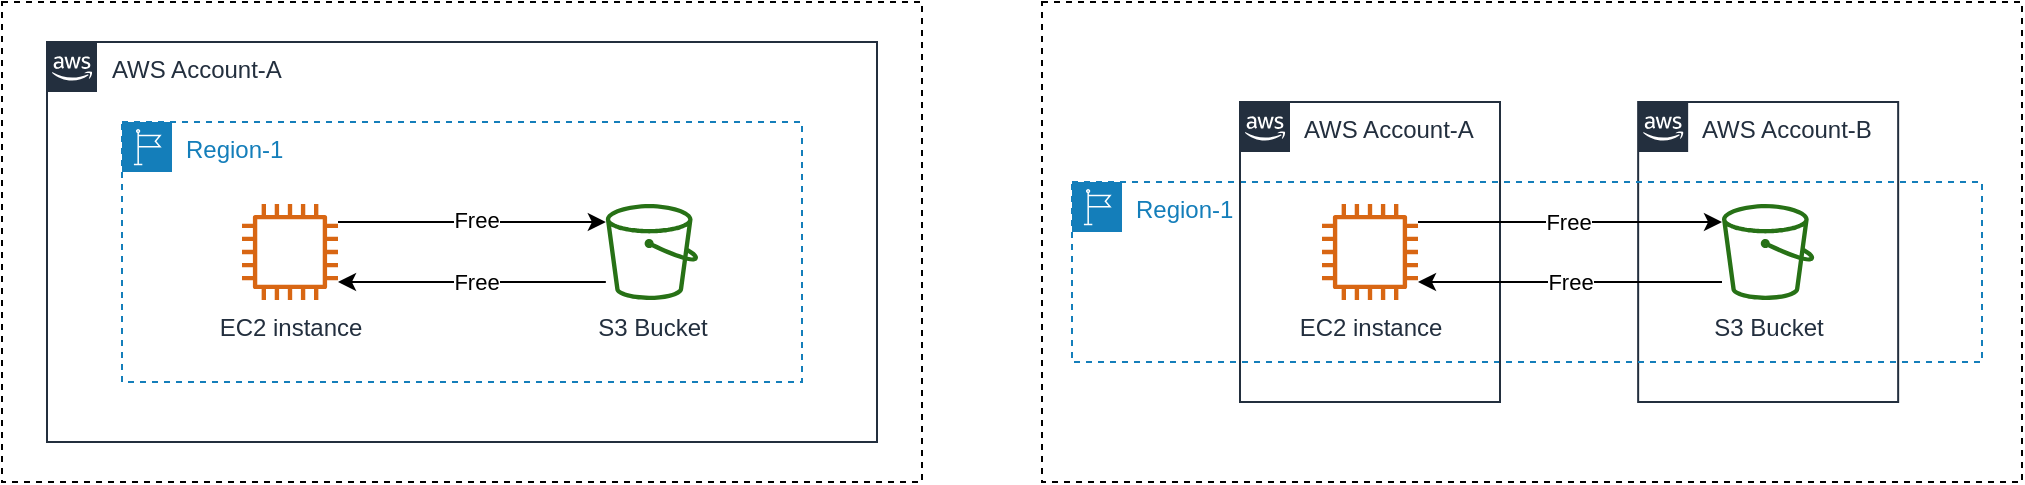 <mxfile version="14.5.1" type="device"><diagram id="BNCVFGk_G13l_XNPL2ZK" name="第 1 页"><mxGraphModel dx="946" dy="680" grid="1" gridSize="10" guides="1" tooltips="1" connect="1" arrows="1" fold="1" page="1" pageScale="1" pageWidth="827" pageHeight="1169" math="0" shadow="0"><root><mxCell id="0"/><mxCell id="1" parent="0"/><mxCell id="h_Xuqf0aczpf2XHotRX4-21" value="" style="rounded=0;whiteSpace=wrap;html=1;fillColor=none;dashed=1;" vertex="1" parent="1"><mxGeometry x="610" y="70" width="490" height="240" as="geometry"/></mxCell><mxCell id="h_Xuqf0aczpf2XHotRX4-15" value="AWS Account-B" style="points=[[0,0],[0.25,0],[0.5,0],[0.75,0],[1,0],[1,0.25],[1,0.5],[1,0.75],[1,1],[0.75,1],[0.5,1],[0.25,1],[0,1],[0,0.75],[0,0.5],[0,0.25]];outlineConnect=0;gradientColor=none;html=1;whiteSpace=wrap;fontSize=12;fontStyle=0;shape=mxgraph.aws4.group;grIcon=mxgraph.aws4.group_aws_cloud_alt;strokeColor=#232F3E;fillColor=none;verticalAlign=top;align=left;spacingLeft=30;fontColor=#232F3E;dashed=0;" vertex="1" parent="1"><mxGeometry x="908.08" y="120" width="130" height="150" as="geometry"/></mxCell><mxCell id="h_Xuqf0aczpf2XHotRX4-9" value="" style="rounded=0;whiteSpace=wrap;html=1;fillColor=none;dashed=1;" vertex="1" parent="1"><mxGeometry x="90" y="70" width="460" height="240" as="geometry"/></mxCell><mxCell id="h_Xuqf0aczpf2XHotRX4-1" value="AWS Account-A" style="points=[[0,0],[0.25,0],[0.5,0],[0.75,0],[1,0],[1,0.25],[1,0.5],[1,0.75],[1,1],[0.75,1],[0.5,1],[0.25,1],[0,1],[0,0.75],[0,0.5],[0,0.25]];outlineConnect=0;gradientColor=none;html=1;whiteSpace=wrap;fontSize=12;fontStyle=0;shape=mxgraph.aws4.group;grIcon=mxgraph.aws4.group_aws_cloud_alt;strokeColor=#232F3E;fillColor=none;verticalAlign=top;align=left;spacingLeft=30;fontColor=#232F3E;dashed=0;" vertex="1" parent="1"><mxGeometry x="112.5" y="90" width="415" height="200" as="geometry"/></mxCell><mxCell id="h_Xuqf0aczpf2XHotRX4-2" value="Region-1" style="points=[[0,0],[0.25,0],[0.5,0],[0.75,0],[1,0],[1,0.25],[1,0.5],[1,0.75],[1,1],[0.75,1],[0.5,1],[0.25,1],[0,1],[0,0.75],[0,0.5],[0,0.25]];outlineConnect=0;gradientColor=none;html=1;whiteSpace=wrap;fontSize=12;fontStyle=0;shape=mxgraph.aws4.group;grIcon=mxgraph.aws4.group_region;strokeColor=#147EBA;fillColor=none;verticalAlign=top;align=left;spacingLeft=30;fontColor=#147EBA;dashed=1;" vertex="1" parent="1"><mxGeometry x="150" y="130" width="340" height="130" as="geometry"/></mxCell><mxCell id="h_Xuqf0aczpf2XHotRX4-5" style="edgeStyle=orthogonalEdgeStyle;rounded=0;orthogonalLoop=1;jettySize=auto;html=1;" edge="1" parent="1" source="h_Xuqf0aczpf2XHotRX4-3" target="h_Xuqf0aczpf2XHotRX4-4"><mxGeometry relative="1" as="geometry"><Array as="points"><mxPoint x="340" y="180"/><mxPoint x="340" y="180"/></Array></mxGeometry></mxCell><mxCell id="h_Xuqf0aczpf2XHotRX4-7" value="Free" style="edgeLabel;html=1;align=center;verticalAlign=middle;resizable=0;points=[];" vertex="1" connectable="0" parent="h_Xuqf0aczpf2XHotRX4-5"><mxGeometry x="0.03" y="1" relative="1" as="geometry"><mxPoint as="offset"/></mxGeometry></mxCell><mxCell id="h_Xuqf0aczpf2XHotRX4-3" value="EC2 instance" style="outlineConnect=0;fontColor=#232F3E;gradientColor=none;fillColor=#D86613;strokeColor=none;dashed=0;verticalLabelPosition=bottom;verticalAlign=top;align=center;html=1;fontSize=12;fontStyle=0;aspect=fixed;pointerEvents=1;shape=mxgraph.aws4.instance2;" vertex="1" parent="1"><mxGeometry x="210" y="171" width="48" height="48" as="geometry"/></mxCell><mxCell id="h_Xuqf0aczpf2XHotRX4-6" style="edgeStyle=orthogonalEdgeStyle;rounded=0;orthogonalLoop=1;jettySize=auto;html=1;" edge="1" parent="1" source="h_Xuqf0aczpf2XHotRX4-4" target="h_Xuqf0aczpf2XHotRX4-3"><mxGeometry relative="1" as="geometry"><Array as="points"><mxPoint x="320" y="210"/><mxPoint x="320" y="210"/></Array></mxGeometry></mxCell><mxCell id="h_Xuqf0aczpf2XHotRX4-8" value="Free" style="edgeLabel;html=1;align=center;verticalAlign=middle;resizable=0;points=[];" vertex="1" connectable="0" parent="h_Xuqf0aczpf2XHotRX4-6"><mxGeometry x="-0.239" relative="1" as="geometry"><mxPoint x="-13.92" as="offset"/></mxGeometry></mxCell><mxCell id="h_Xuqf0aczpf2XHotRX4-4" value="S3 Bucket" style="outlineConnect=0;fontColor=#232F3E;gradientColor=none;fillColor=#277116;strokeColor=none;dashed=0;verticalLabelPosition=bottom;verticalAlign=top;align=center;html=1;fontSize=12;fontStyle=0;aspect=fixed;pointerEvents=1;shape=mxgraph.aws4.bucket;" vertex="1" parent="1"><mxGeometry x="391.92" y="171" width="46.15" height="48" as="geometry"/></mxCell><mxCell id="h_Xuqf0aczpf2XHotRX4-10" value="Region-1" style="points=[[0,0],[0.25,0],[0.5,0],[0.75,0],[1,0],[1,0.25],[1,0.5],[1,0.75],[1,1],[0.75,1],[0.5,1],[0.25,1],[0,1],[0,0.75],[0,0.5],[0,0.25]];outlineConnect=0;gradientColor=none;html=1;whiteSpace=wrap;fontSize=12;fontStyle=0;shape=mxgraph.aws4.group;grIcon=mxgraph.aws4.group_region;strokeColor=#147EBA;fillColor=none;verticalAlign=top;align=left;spacingLeft=30;fontColor=#147EBA;dashed=1;" vertex="1" parent="1"><mxGeometry x="625" y="160" width="455" height="90" as="geometry"/></mxCell><mxCell id="h_Xuqf0aczpf2XHotRX4-11" value="AWS Account-A" style="points=[[0,0],[0.25,0],[0.5,0],[0.75,0],[1,0],[1,0.25],[1,0.5],[1,0.75],[1,1],[0.75,1],[0.5,1],[0.25,1],[0,1],[0,0.75],[0,0.5],[0,0.25]];outlineConnect=0;gradientColor=none;html=1;whiteSpace=wrap;fontSize=12;fontStyle=0;shape=mxgraph.aws4.group;grIcon=mxgraph.aws4.group_aws_cloud_alt;strokeColor=#232F3E;fillColor=none;verticalAlign=top;align=left;spacingLeft=30;fontColor=#232F3E;dashed=0;" vertex="1" parent="1"><mxGeometry x="709" y="120" width="130" height="150" as="geometry"/></mxCell><mxCell id="h_Xuqf0aczpf2XHotRX4-17" style="edgeStyle=orthogonalEdgeStyle;rounded=0;orthogonalLoop=1;jettySize=auto;html=1;" edge="1" parent="1" source="h_Xuqf0aczpf2XHotRX4-13" target="h_Xuqf0aczpf2XHotRX4-14"><mxGeometry relative="1" as="geometry"><Array as="points"><mxPoint x="860" y="180"/><mxPoint x="860" y="180"/></Array></mxGeometry></mxCell><mxCell id="h_Xuqf0aczpf2XHotRX4-19" value="Free" style="edgeLabel;html=1;align=center;verticalAlign=middle;resizable=0;points=[];" vertex="1" connectable="0" parent="h_Xuqf0aczpf2XHotRX4-17"><mxGeometry x="-0.013" relative="1" as="geometry"><mxPoint as="offset"/></mxGeometry></mxCell><mxCell id="h_Xuqf0aczpf2XHotRX4-13" value="EC2 instance" style="outlineConnect=0;fontColor=#232F3E;gradientColor=none;fillColor=#D86613;strokeColor=none;dashed=0;verticalLabelPosition=bottom;verticalAlign=top;align=center;html=1;fontSize=12;fontStyle=0;aspect=fixed;pointerEvents=1;shape=mxgraph.aws4.instance2;" vertex="1" parent="1"><mxGeometry x="750" y="171" width="48" height="48" as="geometry"/></mxCell><mxCell id="h_Xuqf0aczpf2XHotRX4-18" style="edgeStyle=orthogonalEdgeStyle;rounded=0;orthogonalLoop=1;jettySize=auto;html=1;" edge="1" parent="1" source="h_Xuqf0aczpf2XHotRX4-14" target="h_Xuqf0aczpf2XHotRX4-13"><mxGeometry relative="1" as="geometry"><Array as="points"><mxPoint x="874" y="210"/><mxPoint x="874" y="210"/></Array></mxGeometry></mxCell><mxCell id="h_Xuqf0aczpf2XHotRX4-20" value="Free" style="edgeLabel;html=1;align=center;verticalAlign=middle;resizable=0;points=[];" vertex="1" connectable="0" parent="h_Xuqf0aczpf2XHotRX4-18"><mxGeometry x="0.013" relative="1" as="geometry"><mxPoint x="1" as="offset"/></mxGeometry></mxCell><mxCell id="h_Xuqf0aczpf2XHotRX4-14" value="S3 Bucket" style="outlineConnect=0;fontColor=#232F3E;gradientColor=none;fillColor=#277116;strokeColor=none;dashed=0;verticalLabelPosition=bottom;verticalAlign=top;align=center;html=1;fontSize=12;fontStyle=0;aspect=fixed;pointerEvents=1;shape=mxgraph.aws4.bucket;" vertex="1" parent="1"><mxGeometry x="950" y="171" width="46.15" height="48" as="geometry"/></mxCell></root></mxGraphModel></diagram></mxfile>